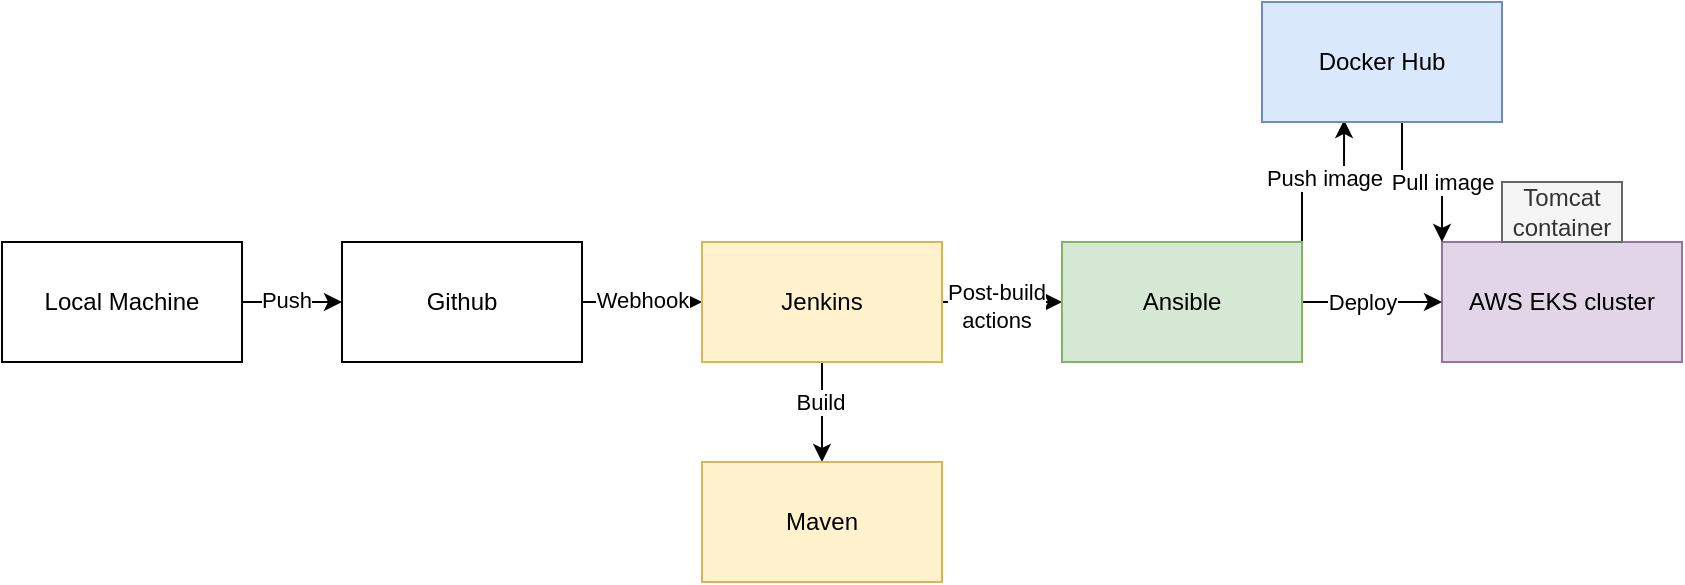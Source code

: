 <mxfile version="16.0.2" type="device"><diagram id="cW8Muren02eNe1xJ3DHs" name="Page-1"><mxGraphModel dx="1106" dy="752" grid="1" gridSize="10" guides="1" tooltips="1" connect="1" arrows="1" fold="1" page="1" pageScale="1" pageWidth="1169" pageHeight="827" math="0" shadow="0"><root><mxCell id="0"/><mxCell id="1" parent="0"/><mxCell id="ResptGX8U0fdluiukUaX-7" value="" style="edgeStyle=orthogonalEdgeStyle;rounded=0;orthogonalLoop=1;jettySize=auto;html=1;" parent="1" source="ResptGX8U0fdluiukUaX-5" target="ResptGX8U0fdluiukUaX-6" edge="1"><mxGeometry relative="1" as="geometry"/></mxCell><mxCell id="ResptGX8U0fdluiukUaX-8" value="Push" style="edgeLabel;html=1;align=center;verticalAlign=middle;resizable=0;points=[];" parent="ResptGX8U0fdluiukUaX-7" vertex="1" connectable="0"><mxGeometry x="0.1" y="-1" relative="1" as="geometry"><mxPoint x="-6" y="-2" as="offset"/></mxGeometry></mxCell><mxCell id="ResptGX8U0fdluiukUaX-5" value="Local Machine" style="rounded=0;whiteSpace=wrap;html=1;" parent="1" vertex="1"><mxGeometry x="30" y="250" width="120" height="60" as="geometry"/></mxCell><mxCell id="ResptGX8U0fdluiukUaX-10" value="" style="edgeStyle=orthogonalEdgeStyle;rounded=0;orthogonalLoop=1;jettySize=auto;html=1;" parent="1" source="ResptGX8U0fdluiukUaX-6" target="ResptGX8U0fdluiukUaX-9" edge="1"><mxGeometry relative="1" as="geometry"/></mxCell><mxCell id="ResptGX8U0fdluiukUaX-12" value="Webhook" style="edgeLabel;html=1;align=center;verticalAlign=middle;resizable=0;points=[];" parent="ResptGX8U0fdluiukUaX-10" vertex="1" connectable="0"><mxGeometry x="-0.025" y="1" relative="1" as="geometry"><mxPoint as="offset"/></mxGeometry></mxCell><mxCell id="ResptGX8U0fdluiukUaX-6" value="Github" style="whiteSpace=wrap;html=1;rounded=0;" parent="1" vertex="1"><mxGeometry x="200" y="250" width="120" height="60" as="geometry"/></mxCell><mxCell id="ResptGX8U0fdluiukUaX-14" value="" style="edgeStyle=orthogonalEdgeStyle;rounded=0;orthogonalLoop=1;jettySize=auto;html=1;" parent="1" source="ResptGX8U0fdluiukUaX-9" target="ResptGX8U0fdluiukUaX-13" edge="1"><mxGeometry relative="1" as="geometry"/></mxCell><mxCell id="ResptGX8U0fdluiukUaX-15" value="Build" style="edgeLabel;html=1;align=center;verticalAlign=middle;resizable=0;points=[];" parent="ResptGX8U0fdluiukUaX-14" vertex="1" connectable="0"><mxGeometry x="-0.2" y="2" relative="1" as="geometry"><mxPoint x="-3" as="offset"/></mxGeometry></mxCell><mxCell id="ResptGX8U0fdluiukUaX-17" value="" style="edgeStyle=orthogonalEdgeStyle;rounded=0;orthogonalLoop=1;jettySize=auto;html=1;entryX=0;entryY=0.5;entryDx=0;entryDy=0;" parent="1" source="ResptGX8U0fdluiukUaX-9" target="USl3DP0HmroXU1DK5sp9-1" edge="1"><mxGeometry relative="1" as="geometry"/></mxCell><mxCell id="hfIQjjB0_CWSjXlf8nH4-1" value="Post-build&lt;br&gt;actions" style="edgeLabel;html=1;align=center;verticalAlign=middle;resizable=0;points=[];" vertex="1" connectable="0" parent="ResptGX8U0fdluiukUaX-17"><mxGeometry x="-0.1" y="-2" relative="1" as="geometry"><mxPoint as="offset"/></mxGeometry></mxCell><mxCell id="ResptGX8U0fdluiukUaX-9" value="Jenkins" style="whiteSpace=wrap;html=1;rounded=0;fillColor=#fff2cc;strokeColor=#d6b656;" parent="1" vertex="1"><mxGeometry x="380" y="250" width="120" height="60" as="geometry"/></mxCell><mxCell id="ResptGX8U0fdluiukUaX-13" value="Maven" style="whiteSpace=wrap;html=1;rounded=0;fillColor=#fff2cc;strokeColor=#d6b656;" parent="1" vertex="1"><mxGeometry x="380" y="360" width="120" height="60" as="geometry"/></mxCell><mxCell id="ResptGX8U0fdluiukUaX-21" value="" style="edgeStyle=orthogonalEdgeStyle;rounded=0;orthogonalLoop=1;jettySize=auto;html=1;" parent="1" source="ResptGX8U0fdluiukUaX-16" target="ResptGX8U0fdluiukUaX-19" edge="1"><mxGeometry relative="1" as="geometry"/></mxCell><mxCell id="ResptGX8U0fdluiukUaX-16" value="AWS EKS cluster" style="whiteSpace=wrap;html=1;rounded=0;fillColor=#e1d5e7;strokeColor=#9673a6;" parent="1" vertex="1"><mxGeometry x="750" y="250" width="120" height="60" as="geometry"/></mxCell><mxCell id="ResptGX8U0fdluiukUaX-19" value="Tomcat container" style="rounded=0;whiteSpace=wrap;html=1;fillColor=#f5f5f5;fontColor=#333333;strokeColor=#666666;" parent="1" vertex="1"><mxGeometry x="780" y="220" width="60" height="30" as="geometry"/></mxCell><mxCell id="USl3DP0HmroXU1DK5sp9-4" value="" style="edgeStyle=orthogonalEdgeStyle;rounded=0;orthogonalLoop=1;jettySize=auto;html=1;exitX=1;exitY=0;exitDx=0;exitDy=0;entryX=0.342;entryY=0.983;entryDx=0;entryDy=0;entryPerimeter=0;" parent="1" source="USl3DP0HmroXU1DK5sp9-1" target="USl3DP0HmroXU1DK5sp9-3" edge="1"><mxGeometry relative="1" as="geometry"/></mxCell><mxCell id="USl3DP0HmroXU1DK5sp9-5" value="Push image" style="edgeLabel;html=1;align=center;verticalAlign=middle;resizable=0;points=[];" parent="USl3DP0HmroXU1DK5sp9-4" vertex="1" connectable="0"><mxGeometry y="2" relative="1" as="geometry"><mxPoint as="offset"/></mxGeometry></mxCell><mxCell id="USl3DP0HmroXU1DK5sp9-9" value="" style="edgeStyle=orthogonalEdgeStyle;rounded=0;orthogonalLoop=1;jettySize=auto;html=1;" parent="1" source="USl3DP0HmroXU1DK5sp9-1" target="ResptGX8U0fdluiukUaX-16" edge="1"><mxGeometry relative="1" as="geometry"/></mxCell><mxCell id="USl3DP0HmroXU1DK5sp9-10" value="Deploy" style="edgeLabel;html=1;align=center;verticalAlign=middle;resizable=0;points=[];" parent="USl3DP0HmroXU1DK5sp9-9" vertex="1" connectable="0"><mxGeometry x="0.171" relative="1" as="geometry"><mxPoint x="-11" as="offset"/></mxGeometry></mxCell><mxCell id="USl3DP0HmroXU1DK5sp9-1" value="Ansible" style="whiteSpace=wrap;html=1;rounded=0;fillColor=#d5e8d4;strokeColor=#82b366;" parent="1" vertex="1"><mxGeometry x="560" y="250" width="120" height="60" as="geometry"/></mxCell><mxCell id="USl3DP0HmroXU1DK5sp9-6" value="" style="edgeStyle=orthogonalEdgeStyle;rounded=0;orthogonalLoop=1;jettySize=auto;html=1;" parent="1" source="USl3DP0HmroXU1DK5sp9-3" target="ResptGX8U0fdluiukUaX-16" edge="1"><mxGeometry relative="1" as="geometry"><Array as="points"><mxPoint x="730" y="220"/><mxPoint x="750" y="220"/></Array></mxGeometry></mxCell><mxCell id="USl3DP0HmroXU1DK5sp9-7" value="Pull image" style="edgeLabel;html=1;align=center;verticalAlign=middle;resizable=0;points=[];" parent="USl3DP0HmroXU1DK5sp9-6" vertex="1" connectable="0"><mxGeometry x="0.125" y="4" relative="1" as="geometry"><mxPoint x="5" y="4" as="offset"/></mxGeometry></mxCell><mxCell id="USl3DP0HmroXU1DK5sp9-3" value="Docker Hub" style="whiteSpace=wrap;html=1;rounded=0;fillColor=#dae8fc;strokeColor=#6c8ebf;" parent="1" vertex="1"><mxGeometry x="660" y="130" width="120" height="60" as="geometry"/></mxCell></root></mxGraphModel></diagram></mxfile>